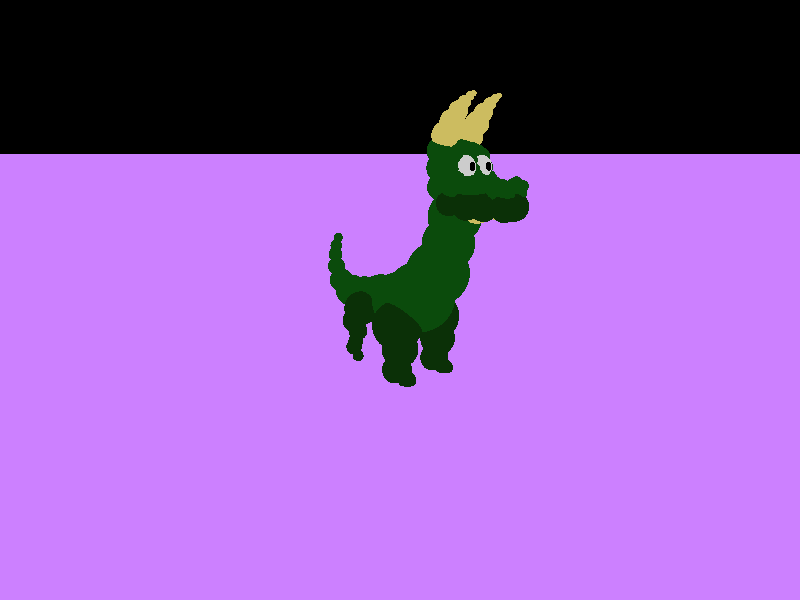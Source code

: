 camera {
  location  <15, 5, -14>
  up        <0,  1,  0>
  right     <1.33333, 0,  0>
  look_at   <0, 0, 0>
}

light_source {<12, 8, -7> color rgb <1.0, 1.0, 1.0>}

plane {<0, 1, 0>, -2.5
      pigment {color rgb <0.8, 0.5, 1.0>}
}


sphere { <0.0, 0.0, 0.0>, 1.0
	pigment { color rgb <0.04173750802874565, 0.2956925630569458, 0.04520242288708687>}
}
sphere { <-1.0116573572158813, -0.11240635067224503, 1.5102786576903782e-08>, 0.8685103058815002
	pigment { color rgb <0.04173750802874565, 0.2956925630569458, 0.04520242288708687>}
}
sphere { <-1.9751405715942383, -0.19269660115242004, 2.589048975210062e-08>, 0.7345302700996399
	pigment { color rgb <0.04173750802874565, 0.2956925630569458, 0.04520242288708687>}
}
sphere { <-2.745927095413208, -0.09634831547737122, 1.294524665240715e-08>, 0.6000394225120544
	pigment { color rgb <0.04173750802874565, 0.2956925630569458, 0.04520242288708687>}
}
sphere { <-3.356132984161377, 0.20875464379787445, -2.8048031452954092e-08>, 0.44830042123794556
	pigment { color rgb <0.04173750802874565, 0.2956925630569458, 0.04520242288708687>}
}
sphere { <-3.6451778411865234, 0.722612202167511, -9.708934101126943e-08>, 0.3365899622440338
	pigment { color rgb <0.04173750802874565, 0.2956925630569458, 0.04520242288708687>}
}
sphere { <-3.693351984024048, 1.188295602798462, -1.596580148088833e-07>, 0.2703981101512909
	pigment { color rgb <0.04173750802874565, 0.2956925630569458, 0.04520242288708687>}
}
sphere { <0.9795412421226501, 0.28904488682746887, -3.883573640450777e-08>, 1.2005842924118042
	pigment { color rgb <0.04173750802874565, 0.2956925630569458, 0.04520242288708687>}
}
sphere { <1.798501968383789, 1.220411777496338, -1.6397311242144497e-07>, 1.042536735534668
	pigment { color rgb <0.04173750802874565, 0.2956925630569458, 0.04520242288708687>}
}
sphere { <2.2481274604797363, 2.248126983642578, -3.020557244326483e-07>, 0.8420025706291199
	pigment { color rgb <0.04173750802874565, 0.2956925630569458, 0.04520242288708687>}
}
sphere { <2.4889981746673584, 3.099203586578369, -4.1640538483989076e-07>, 0.8420025706291199
	pigment { color rgb <0.04173750802874565, 0.2956925630569458, 0.04520242288708687>}
}
sphere { <3.3721911907196045, 3.500654935836792, -4.7034390604494547e-07>, 0.5398073792457581
	pigment { color rgb <0.8000000715255737, 0.7377250790596008, 0.3771052360534668>}
}
sphere { <4.062687397003174, 3.597003221511841, -4.83289170460921e-07>, 0.4619910717010498
	pigment { color rgb <0.8000000715255737, 0.7377250790596008, 0.3771052360534668>}
}
sphere { <4.640777111053467, 3.597003221511841, -4.83289170460921e-07>, 0.34888318181037903
	pigment { color rgb <0.04153687134385109, 0.19017808139324188, 0.02928437665104866>}
}
sphere { <2.6335206031799316, 3.9502804279327393, -5.307550736688427e-07>, 0.6150580644607544
	pigment { color rgb <0.04173750802874565, 0.2956925630569458, 0.04520242288708687>}
}
sphere { <3.420365333557129, 3.5167126655578613, -0.5620324015617371>, 0.42098504304885864
	pigment { color rgb <0.04153687134385109, 0.19017808139324188, 0.02928437665104866>}
}
sphere { <3.998455286026001, 3.5167126655578613, -0.44962605834007263>, 0.42098504304885864
	pigment { color rgb <0.04153687134385109, 0.19017808139324188, 0.02928437665104866>}
}
sphere { <4.560487270355225, 3.5167126655578613, -0.224813312292099>, 0.42098504304885864
	pigment { color rgb <0.04153687134385109, 0.19017808139324188, 0.02928437665104866>}
}
sphere { <0.8510767221450806, -0.5780899524688721, -0.915308952331543>, 0.8420025706291199
	pigment { color rgb <0.04153687134385109, 0.19017808139324188, 0.02928437665104866>}
}
sphere { <0.9795411825180054, -1.3649343252182007, -0.9153088331222534>, 0.6181377172470093
	pigment { color rgb <0.04153687134385109, 0.19017808139324188, 0.02928437665104866>}
}
sphere { <0.8350186944007874, -2.135720729827881, -0.9153087139129639>, 0.5075812935829163
	pigment { color rgb <0.04153687134385109, 0.19017808139324188, 0.02928437665104866>}
}
sphere { <1.3328183889389038, -2.3926496505737305, -0.9153086543083191>, 0.3043563663959503
	pigment { color rgb <0.04153687134385109, 0.19017808139324188, 0.02928437665104866>}
}
sphere { <-1.0397756099700928, -0.3330875635147095, -0.915308952331543>, 0.5989723205566406
	pigment { color rgb <0.04153687134385109, 0.19017808139324188, 0.02928437665104866>}
}
sphere { <-1.4542324542999268, -0.8756778836250305, -0.9153088927268982>, 0.4152540862560272
	pigment { color rgb <0.04153687134385109, 0.19017808139324188, 0.02928437665104866>}
}
sphere { <-1.483760952949524, -1.8735337257385254, -0.9153087139129639>, 0.2868838310241699
	pigment { color rgb <0.04153687134385109, 0.19017808139324188, 0.02928437665104866>}
}
sphere { <-1.2571561336517334, -2.1686835289001465, -0.9153087139129639>, 0.19745460152626038
	pigment { color rgb <0.04153687134385109, 0.19017808139324188, 0.02928437665104866>}
}
sphere { <-1.2454777956008911, -1.2128969430923462, -0.9153088331222534>, 0.34002745151519775
	pigment { color rgb <0.04153687134385109, 0.19017808139324188, 0.02928437665104866>}
}
sphere { <-1.373942255973816, -1.6304062604904175, -0.9153087735176086>, 0.2711840271949768
	pigment { color rgb <0.04153687134385109, 0.19017808139324188, 0.02928437665104866>}
}
sphere { <2.7889842987060547, 3.574110984802246, -0.5620324015617371>, 0.42098504304885864
	pigment { color rgb <0.04153687134385109, 0.19017808139324188, 0.02928437665104866>}
}
sphere { <2.425461769104004, 4.033297061920166, -0.5620324611663818>, 0.42098504304885864
	pigment { color rgb <0.04173750802874565, 0.2956925630569458, 0.04520242288708687>}
}
sphere { <2.291532516479492, 4.588147163391113, -0.47641265392303467>, 0.42098504304885864
	pigment { color rgb <0.04173750802874565, 0.2956925630569458, 0.04520242288708687>}
}
sphere { <2.3847813606262207, 5.081392288208008, -0.5620325803756714>, 0.42098504304885864
	pigment { color rgb <0.04173750802874565, 0.2956925630569458, 0.04520242288708687>}
}
sphere { <2.5453062057495117, 5.5305914878845215, -0.5620326399803162>, 0.4045495092868805
	pigment { color rgb <0.8000000715255737, 0.7377250790596008, 0.3771052360534668>}
}
sphere { <2.0810720920562744, 3.987194061279297, -0.35127586126327515>, 0.3345737159252167
	pigment { color rgb <0.04173750802874565, 0.2956925630569458, 0.04520242288708687>}
}
sphere { <2.808116912841797, 5.889174461364746, -0.5620326995849609>, 0.37006109952926636
	pigment { color rgb <0.8000000715255737, 0.7377250790596008, 0.3771052360534668>}
}
sphere { <3.037709951400757, 6.195298671722412, -0.5620327591896057>, 0.2828218936920166
	pigment { color rgb <0.8000000715255737, 0.7377250790596008, 0.3771052360534668>}
}
sphere { <3.268144369125366, 6.424050331115723, -0.5620327591896057>, 0.18628834187984467
	pigment { color rgb <0.8000000715255737, 0.7377250790596008, 0.3771052360534668>}
}
sphere { <3.4594719409942627, 6.56712532043457, -0.5620327591896057>, 0.12713712453842163
	pigment { color rgb <0.8000000715255737, 0.7377250790596008, 0.3771052360534668>}
}
sphere { <3.596313953399658, 6.631894111633301, -0.5620327591896057>, 0.08219459652900696
	pigment { color rgb <0.8000000715255737, 0.7377250790596008, 0.3771052360534668>}
}
sphere { <2.163773536682129, 3.8435800075531006, 0.01096200942993164>, 0.3345737159252167
	pigment { color rgb <0.04173750802874565, 0.2956925630569458, 0.04520242288708687>}
}
sphere { <2.9447882175445557, 4.092892646789551, -0.5620324611663818>, 0.42098504304885864
	pigment { color rgb <0.04173750802874565, 0.2956925630569458, 0.04520242288708687>}
}
sphere { <3.438656806945801, 4.074601173400879, -0.5620324611663818>, 0.31320446729660034
	pigment { color rgb <0.04173750802874565, 0.2956925630569458, 0.04520242288708687>}
}
sphere { <3.895942449569702, 4.028872489929199, -0.4522838592529297>, 0.2577657401561737
	pigment { color rgb <0.04173750802874565, 0.2956925630569458, 0.04520242288708687>}
}
sphere { <4.298354148864746, 3.9273087978363037, -0.333389550447464>, 0.2577657401561737
	pigment { color rgb <0.04173750802874565, 0.2956925630569458, 0.04520242288708687>}
}
sphere { <4.627599716186523, 3.928349494934082, -0.2785152494907379>, 0.2577657401561737
	pigment { color rgb <0.04173750802874565, 0.2956925630569458, 0.04520242288708687>}
}
sphere { <4.755640029907227, 4.102118015289307, -0.2785152792930603>, 0.18580400943756104
	pigment { color rgb <0.04173750802874565, 0.2956925630569458, 0.04520242288708687>}
}
sphere { <3.2349274158477783, 3.917997121810913, 0.0>, 0.3588929772377014
	pigment { color rgb <0.04173750802874565, 0.2956925630569458, 0.04520242288708687>}
}
sphere { <3.811107635498047, 3.9712679386138916, -0.018291432410478592>, 0.32870036363601685
	pigment { color rgb <0.04173750802874565, 0.2956925630569458, 0.04520242288708687>}
}
sphere { <4.222664833068848, 3.917997121810913, -0.018291432410478592>, 0.32870036363601685
	pigment { color rgb <0.04173750802874565, 0.2956925630569458, 0.04520242288708687>}
}
sphere { <4.634222030639648, 4.072320938110352, 0.0>, 0.24668815732002258
	pigment { color rgb <0.04173750802874565, 0.2956925630569458, 0.04520242288708687>}
}
sphere { <4.755640029907227, 4.203444957733154, 0.0>, 0.18580400943756104
	pigment { color rgb <0.04173750802874565, 0.2956925630569458, 0.04520242288708687>}
}
sphere { <2.9447882175445557, 4.593372821807861, -0.7566470503807068>, 0.2909923791885376
	pigment { color rgb <0.04173750802874565, 0.2956925630569458, 0.04520242288708687>}
}
sphere { <2.9447882175445557, 4.8994526863098145, -0.6138299107551575>, 0.2909923791885376
	pigment { color rgb <0.04173750802874565, 0.2956925630569458, 0.04520242288708687>}
}
sphere { <2.9483468532562256, 5.012650012969971, -0.42363104224205017>, 0.265433669090271
	pigment { color rgb <0.04173750802874565, 0.2956925630569458, 0.04520242288708687>}
}
sphere { <2.9447882175445557, 5.069644451141357, 0.0>, 0.2909923791885376
	pigment { color rgb <0.04173750802874565, 0.2956925630569458, 0.04520242288708687>}
}
sphere { <2.9521689414978027, 5.075996398925781, -0.19735446572303772>, 0.26212528347969055
	pigment { color rgb <0.04173750802874565, 0.2956925630569458, 0.04520242288708687>}
}
sphere { <3.1403849124908447, 4.2433762550354, -0.7362124919891357>, 0.2909923791885376
	pigment { color rgb <0.04173750802874565, 0.2956925630569458, 0.04520242288708687>}
}
sphere { <3.0890145301818848, 4.795857906341553, 0.0>, 0.2008204162120819
	pigment { color rgb <0.04173750802874565, 0.2956925630569458, 0.04520242288708687>}
}
sphere { <3.1868176460266113, 4.551670074462891, 0.0>, 0.2008204162120819
	pigment { color rgb <0.04173750802874565, 0.2956925630569458, 0.04520242288708687>}
}
sphere { <3.2216744422912598, 4.3666791915893555, 0.0>, 0.2008204162120819
	pigment { color rgb <0.04173750802874565, 0.2956925630569458, 0.04520242288708687>}
}
sphere { <3.4836959838867188, 4.1879682540893555, 0.0>, 0.2008204162120819
	pigment { color rgb <0.04173750802874565, 0.2956925630569458, 0.04520242288708687>}
}
sphere { <3.4836959838867188, 4.129875659942627, -0.2296764999628067>, 0.23366937041282654
	pigment { color rgb <0.04173750802874565, 0.2956925630569458, 0.04520242288708687>}
}
sphere { <3.2388625144958496, 4.237056255340576, -0.30900466442108154>, 0.23366937041282654
	pigment { color rgb <0.04173750802874565, 0.2956925630569458, 0.04520242288708687>}
}
sphere { <3.1259546279907227, 4.61957311630249, -0.3690301477909088>, 0.3618290424346924
	pigment { color rgb <0.800000011920929, 0.800000011920929, 0.800000011920929>}
}
sphere { <3.3165714740753174, 4.630961894989014, -0.36864182353019714>, 0.19597038626670837
	pigment { color rgb <0.0, 0.0, 0.0>}
}
sphere { <2.1473522186279297, 4.278741836547852, 0.010962068103253841>, 0.3345737159252167
	pigment { color rgb <0.04173750802874565, 0.2956925630569458, 0.04520242288708687>}
}
sphere { <2.2048263549804688, 4.697482585906982, 0.010962123982608318>, 0.3345737159252167
	pigment { color rgb <0.04173750802874565, 0.2956925630569458, 0.04520242288708687>}
}
sphere { <2.459354877471924, 4.968432426452637, 0.010962160304188728>, 0.3345737159252167
	pigment { color rgb <0.04173750802874565, 0.2956925630569458, 0.04520242288708687>}
}
sphere { <2.701643228530884, 5.082034111022949, 0.010962164960801601>, 0.3345737159252167
	pigment { color rgb <0.04173750802874565, 0.2956925630569458, 0.04520242288708687>}
}
sphere { <-3.6288161277770996, 1.543243169784546, -2.0734833583446743e-07>, 0.22459550201892853
	pigment { color rgb <0.04173750802874565, 0.2956925630569458, 0.04520242288708687>}
}
sphere { <-3.483610153198242, 1.8659226894378662, -2.507031808818283e-07>, 0.17069509625434875
	pigment { color rgb <0.04173750802874565, 0.2956925630569458, 0.04520242288708687>}
}
sphere { <0.0, 0.0, -0.0013814568519592285>, 1.0
	pigment { color rgb <0.04173750802874565, 0.2956925630569458, 0.04520242288708687>}
}
sphere { <-1.0116573572158813, -0.11240625381469727, -0.0013814568519592285>, 0.8685103058815002
	pigment { color rgb <0.04173750802874565, 0.2956925630569458, 0.04520242288708687>}
}
sphere { <-1.9751404523849487, -0.19269657135009766, -0.0013814568519592285>, 0.7345302700996399
	pigment { color rgb <0.04173750802874565, 0.2956925630569458, 0.04520242288708687>}
}
sphere { <-2.745927333831787, -0.09634828567504883, -0.0013814568519592285>, 0.6000394225120544
	pigment { color rgb <0.04173750802874565, 0.2956925630569458, 0.04520242288708687>}
}
sphere { <-3.356132984161377, 0.2087545394897461, -0.0013814568519592285>, 0.44830042123794556
	pigment { color rgb <0.04173750802874565, 0.2956925630569458, 0.04520242288708687>}
}
sphere { <-3.6451778411865234, 0.7226121425628662, -0.0013813376426696777>, 0.3365899622440338
	pigment { color rgb <0.04173750802874565, 0.2956925630569458, 0.04520242288708687>}
}
sphere { <-3.693352222442627, 1.188295602798462, -0.0013813376426696777>, 0.2703981101512909
	pigment { color rgb <0.04173750802874565, 0.2956925630569458, 0.04520242288708687>}
}
sphere { <0.9795412421226501, 0.2890448570251465, -0.0013814568519592285>, 1.2005842924118042
	pigment { color rgb <0.04173750802874565, 0.2956925630569458, 0.04520242288708687>}
}
sphere { <1.798501968383789, 1.220411777496338, -0.0013812780380249023>, 1.042536735534668
	pigment { color rgb <0.04173750802874565, 0.2956925630569458, 0.04520242288708687>}
}
sphere { <2.2481274604797363, 2.248126983642578, -0.0013811588287353516>, 0.8420025706291199
	pigment { color rgb <0.04173750802874565, 0.2956925630569458, 0.04520242288708687>}
}
sphere { <2.4889981746673584, 3.099203586578369, -0.0013810396194458008>, 0.8420025706291199
	pigment { color rgb <0.04173750802874565, 0.2956925630569458, 0.04520242288708687>}
}
sphere { <3.3721911907196045, 3.500654935836792, -0.0013809800148010254>, 0.5398073792457581
	pigment { color rgb <0.8000000715255737, 0.7377250790596008, 0.3771052360534668>}
}
sphere { <4.062687397003174, 3.597003221511841, -0.0013809800148010254>, 0.4619910717010498
	pigment { color rgb <0.8000000715255737, 0.7377250790596008, 0.3771052360534668>}
}
sphere { <4.640777111053467, 3.597003221511841, -0.0013809800148010254>, 0.34888318181037903
	pigment { color rgb <0.04153687134385109, 0.19017808139324188, 0.02928437665104866>}
}
sphere { <2.6335206031799316, 3.9502804279327393, -0.00138092041015625>, 0.6150580644607544
	pigment { color rgb <0.04173750802874565, 0.2956925630569458, 0.04520242288708687>}
}
sphere { <3.420365333557129, 3.5167126655578613, 0.5606509447097778>, 0.42098501324653625
	pigment { color rgb <0.04153687134385109, 0.19017808139324188, 0.02928437665104866>}
}
sphere { <3.998455047607422, 3.5167126655578613, 0.4482446014881134>, 0.42098501324653625
	pigment { color rgb <0.04153687134385109, 0.19017808139324188, 0.02928437665104866>}
}
sphere { <4.560487270355225, 3.5167126655578613, 0.22343185544013977>, 0.42098501324653625
	pigment { color rgb <0.04153687134385109, 0.19017808139324188, 0.02928437665104866>}
}
sphere { <0.8510767221450806, -0.5780899524688721, 0.9139274954795837>, 0.8420025706291199
	pigment { color rgb <0.04153687134385109, 0.19017808139324188, 0.02928437665104866>}
}
sphere { <0.9795411825180054, -1.3649342060089111, 0.9139273762702942>, 0.6181377172470093
	pigment { color rgb <0.04153687134385109, 0.19017808139324188, 0.02928437665104866>}
}
sphere { <0.8350187540054321, -2.1357204914093018, 0.9139272570610046>, 0.5075812935829163
	pigment { color rgb <0.04153687134385109, 0.19017808139324188, 0.02928437665104866>}
}
sphere { <1.3328183889389038, -2.3926498889923096, 0.9139271974563599>, 0.3043563663959503
	pigment { color rgb <0.04153687134385109, 0.19017808139324188, 0.02928437665104866>}
}
sphere { <-1.0397757291793823, -0.333087682723999, 0.9139274954795837>, 0.5989723205566406
	pigment { color rgb <0.04153687134385109, 0.19017808139324188, 0.02928437665104866>}
}
sphere { <-1.4542325735092163, -0.8756778240203857, 0.913927435874939>, 0.41525405645370483
	pigment { color rgb <0.04153687134385109, 0.19017808139324188, 0.02928437665104866>}
}
sphere { <-1.483760952949524, -1.8735334873199463, 0.9139272570610046>, 0.28688380122184753
	pigment { color rgb <0.04153687134385109, 0.19017808139324188, 0.02928437665104866>}
}
sphere { <-1.257156252861023, -2.1686832904815674, 0.9139272570610046>, 0.19745460152626038
	pigment { color rgb <0.04153687134385109, 0.19017808139324188, 0.02928437665104866>}
}
sphere { <-1.2454777956008911, -1.2128970623016357, 0.9139273762702942>, 0.34002745151519775
	pigment { color rgb <0.04153687134385109, 0.19017808139324188, 0.02928437665104866>}
}
sphere { <-1.373942255973816, -1.630406141281128, 0.9139273166656494>, 0.2711840271949768
	pigment { color rgb <0.04153687134385109, 0.19017808139324188, 0.02928437665104866>}
}
sphere { <2.7889842987060547, 3.574110984802246, 0.5606509447097778>, 0.42098501324653625
	pigment { color rgb <0.04153687134385109, 0.19017808139324188, 0.02928437665104866>}
}
sphere { <2.425461769104004, 4.033297061920166, 0.5606510043144226>, 0.42098501324653625
	pigment { color rgb <0.04173750802874565, 0.2956925630569458, 0.04520242288708687>}
}
sphere { <2.291532516479492, 4.588147163391113, 0.47503119707107544>, 0.42098501324653625
	pigment { color rgb <0.04173750802874565, 0.2956925630569458, 0.04520242288708687>}
}
sphere { <2.3847813606262207, 5.081392288208008, 0.5606511235237122>, 0.42098501324653625
	pigment { color rgb <0.04173750802874565, 0.2956925630569458, 0.04520242288708687>}
}
sphere { <2.5453062057495117, 5.5305914878845215, 0.5606511831283569>, 0.4045495092868805
	pigment { color rgb <0.8000000715255737, 0.7377250790596008, 0.3771052360534668>}
}
sphere { <2.0810720920562744, 3.987194061279297, 0.3498944044113159>, 0.3345737159252167
	pigment { color rgb <0.04173750802874565, 0.2956925630569458, 0.04520242288708687>}
}
sphere { <2.808116912841797, 5.889174461364746, 0.5606512427330017>, 0.37006109952926636
	pigment { color rgb <0.8000000715255737, 0.7377250790596008, 0.3771052360534668>}
}
sphere { <3.037709951400757, 6.195298671722412, 0.5606513023376465>, 0.2828218936920166
	pigment { color rgb <0.8000000715255737, 0.7377250790596008, 0.3771052360534668>}
}
sphere { <3.268144369125366, 6.424050331115723, 0.5606513023376465>, 0.18628834187984467
	pigment { color rgb <0.8000000715255737, 0.7377250790596008, 0.3771052360534668>}
}
sphere { <3.4594719409942627, 6.56712532043457, 0.5606513023376465>, 0.12713712453842163
	pigment { color rgb <0.8000000715255737, 0.7377250790596008, 0.3771052360534668>}
}
sphere { <3.596313953399658, 6.631894111633301, 0.5606513023376465>, 0.08219459652900696
	pigment { color rgb <0.8000000715255737, 0.7377250790596008, 0.3771052360534668>}
}
sphere { <2.163773536682129, 3.8435800075531006, -0.01234346628189087>, 0.3345737159252167
	pigment { color rgb <0.04173750802874565, 0.2956925630569458, 0.04520242288708687>}
}
sphere { <2.9447882175445557, 4.092892646789551, 0.5606510043144226>, 0.42098501324653625
	pigment { color rgb <0.04173750802874565, 0.2956925630569458, 0.04520242288708687>}
}
sphere { <3.438656806945801, 4.074601173400879, 0.5606510043144226>, 0.31320446729660034
	pigment { color rgb <0.04173750802874565, 0.2956925630569458, 0.04520242288708687>}
}
sphere { <3.895942449569702, 4.028872489929199, 0.45090240240097046>, 0.2577657401561737
	pigment { color rgb <0.04173750802874565, 0.2956925630569458, 0.04520242288708687>}
}
sphere { <4.298354148864746, 3.9273087978363037, 0.33200809359550476>, 0.2577657401561737
	pigment { color rgb <0.04173750802874565, 0.2956925630569458, 0.04520242288708687>}
}
sphere { <4.627599716186523, 3.928349494934082, 0.2771337926387787>, 0.2577657401561737
	pigment { color rgb <0.04173750802874565, 0.2956925630569458, 0.04520242288708687>}
}
sphere { <4.755640029907227, 4.102118015289307, 0.2771338224411011>, 0.18580400943756104
	pigment { color rgb <0.04173750802874565, 0.2956925630569458, 0.04520242288708687>}
}
sphere { <3.2349274158477783, 3.917997121810913, -0.0013814568519592285>, 0.3588929772377014
	pigment { color rgb <0.04173750802874565, 0.2956925630569458, 0.04520242288708687>}
}
sphere { <3.811107635498047, 3.917997121810913, 0.016910016536712646>, 0.32870036363601685
	pigment { color rgb <0.04173750802874565, 0.2956925630569458, 0.04520242288708687>}
}
sphere { <4.222664833068848, 3.917997121810913, 0.016910016536712646>, 0.32870036363601685
	pigment { color rgb <0.04173750802874565, 0.2956925630569458, 0.04520242288708687>}
}
sphere { <4.634222030639648, 4.072320938110352, -0.0013814568519592285>, 0.24668815732002258
	pigment { color rgb <0.04173750802874565, 0.2956925630569458, 0.04520242288708687>}
}
sphere { <4.755640029907227, 4.203444957733154, -0.0013814568519592285>, 0.18580400943756104
	pigment { color rgb <0.04173750802874565, 0.2956925630569458, 0.04520242288708687>}
}
sphere { <2.9447882175445557, 4.593372821807861, 0.7552655935287476>, 0.2909923791885376
	pigment { color rgb <0.04173750802874565, 0.2956925630569458, 0.04520242288708687>}
}
sphere { <2.9447882175445557, 4.8994526863098145, 0.6124484539031982>, 0.2909923791885376
	pigment { color rgb <0.04173750802874565, 0.2956925630569458, 0.04520242288708687>}
}
sphere { <2.9483468532562256, 5.012650012969971, 0.42224958539009094>, 0.265433669090271
	pigment { color rgb <0.04173750802874565, 0.2956925630569458, 0.04520242288708687>}
}
sphere { <2.9447882175445557, 5.069644451141357, -0.0013814568519592285>, 0.2909923791885376
	pigment { color rgb <0.04173750802874565, 0.2956925630569458, 0.04520242288708687>}
}
sphere { <2.9521689414978027, 5.075996398925781, 0.1959730088710785>, 0.26212528347969055
	pigment { color rgb <0.04173750802874565, 0.2956925630569458, 0.04520242288708687>}
}
sphere { <3.1403849124908447, 4.2433762550354, 0.7348310351371765>, 0.2909923791885376
	pigment { color rgb <0.04173750802874565, 0.2956925630569458, 0.04520242288708687>}
}
sphere { <3.025076150894165, 4.795857906341553, -0.0013814568519592285>, 0.2008204162120819
	pigment { color rgb <0.04173750802874565, 0.2956925630569458, 0.04520242288708687>}
}
sphere { <3.032634735107422, 4.551670074462891, -0.0013814568519592285>, 0.2008204162120819
	pigment { color rgb <0.04173750802874565, 0.2956925630569458, 0.04520242288708687>}
}
sphere { <3.2992942333221436, 4.365936279296875, -0.001381467329338193>, 0.2008204162120819
	pigment { color rgb <0.04173750802874565, 0.2956925630569458, 0.04520242288708687>}
}
sphere { <3.4836959838867188, 4.247045040130615, -0.0013814568519592285>, 0.2008204162120819
	pigment { color rgb <0.04173750802874565, 0.2956925630569458, 0.04520242288708687>}
}
sphere { <3.4836959838867188, 4.129875659942627, 0.22829502820968628>, 0.23366937041282654
	pigment { color rgb <0.04173750802874565, 0.2956925630569458, 0.04520242288708687>}
}
sphere { <3.2388625144958496, 4.237056255340576, 0.3076232075691223>, 0.23366937041282654
	pigment { color rgb <0.04173750802874565, 0.2956925630569458, 0.04520242288708687>}
}
sphere { <3.1259546279907227, 4.61957311630249, 0.3676486909389496>, 0.3618290424346924
	pigment { color rgb <0.800000011920929, 0.800000011920929, 0.800000011920929>}
}
sphere { <3.3165714740753174, 4.630961894989014, 0.3672603666782379>, 0.19597038626670837
	pigment { color rgb <0.0, 0.0, 0.0>}
}
sphere { <2.1473522186279297, 4.278741836547852, -0.012343525886535645>, 0.3345737159252167
	pigment { color rgb <0.04173750802874565, 0.2956925630569458, 0.04520242288708687>}
}
sphere { <2.2048263549804688, 4.697482585906982, -0.01234358549118042>, 0.3345737159252167
	pigment { color rgb <0.04173750802874565, 0.2956925630569458, 0.04520242288708687>}
}
sphere { <2.459354877471924, 4.968432426452637, -0.01234358549118042>, 0.3345737159252167
	pigment { color rgb <0.04173750802874565, 0.2956925630569458, 0.04520242288708687>}
}
sphere { <2.701643228530884, 5.082034111022949, -0.01234358549118042>, 0.3345737159252167
	pigment { color rgb <0.04173750802874565, 0.2956925630569458, 0.04520242288708687>}
}
sphere { <-3.6288161277770996, 1.543243169784546, -0.001381218433380127>, 0.22459550201892853
	pigment { color rgb <0.04173750802874565, 0.2956925630569458, 0.04520242288708687>}
}
sphere { <-3.483610153198242, 1.8659226894378662, -0.001381218433380127>, 0.17069508135318756
	pigment { color rgb <0.04173750802874565, 0.2956925630569458, 0.04520242288708687>}
}
